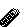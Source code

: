 prologues:=3;
verbatimtex
%&latex
\documentclass{minimal}
\begin{document}
etex

beginfig(0);

path vejA,vejB,vejC;

z1=dir(0);

vejA:=z1 for i=1 upto 96: ..(i/12+(xpart dir(45*i)),ypart dir(45*i)) endfor;

pickup pencircle scaled 0.04pt;
draw vejA yscaled 1.5 rotated 45;

pickup pencircle scaled 0.2pt;
draw (0,0);

endfig;

end